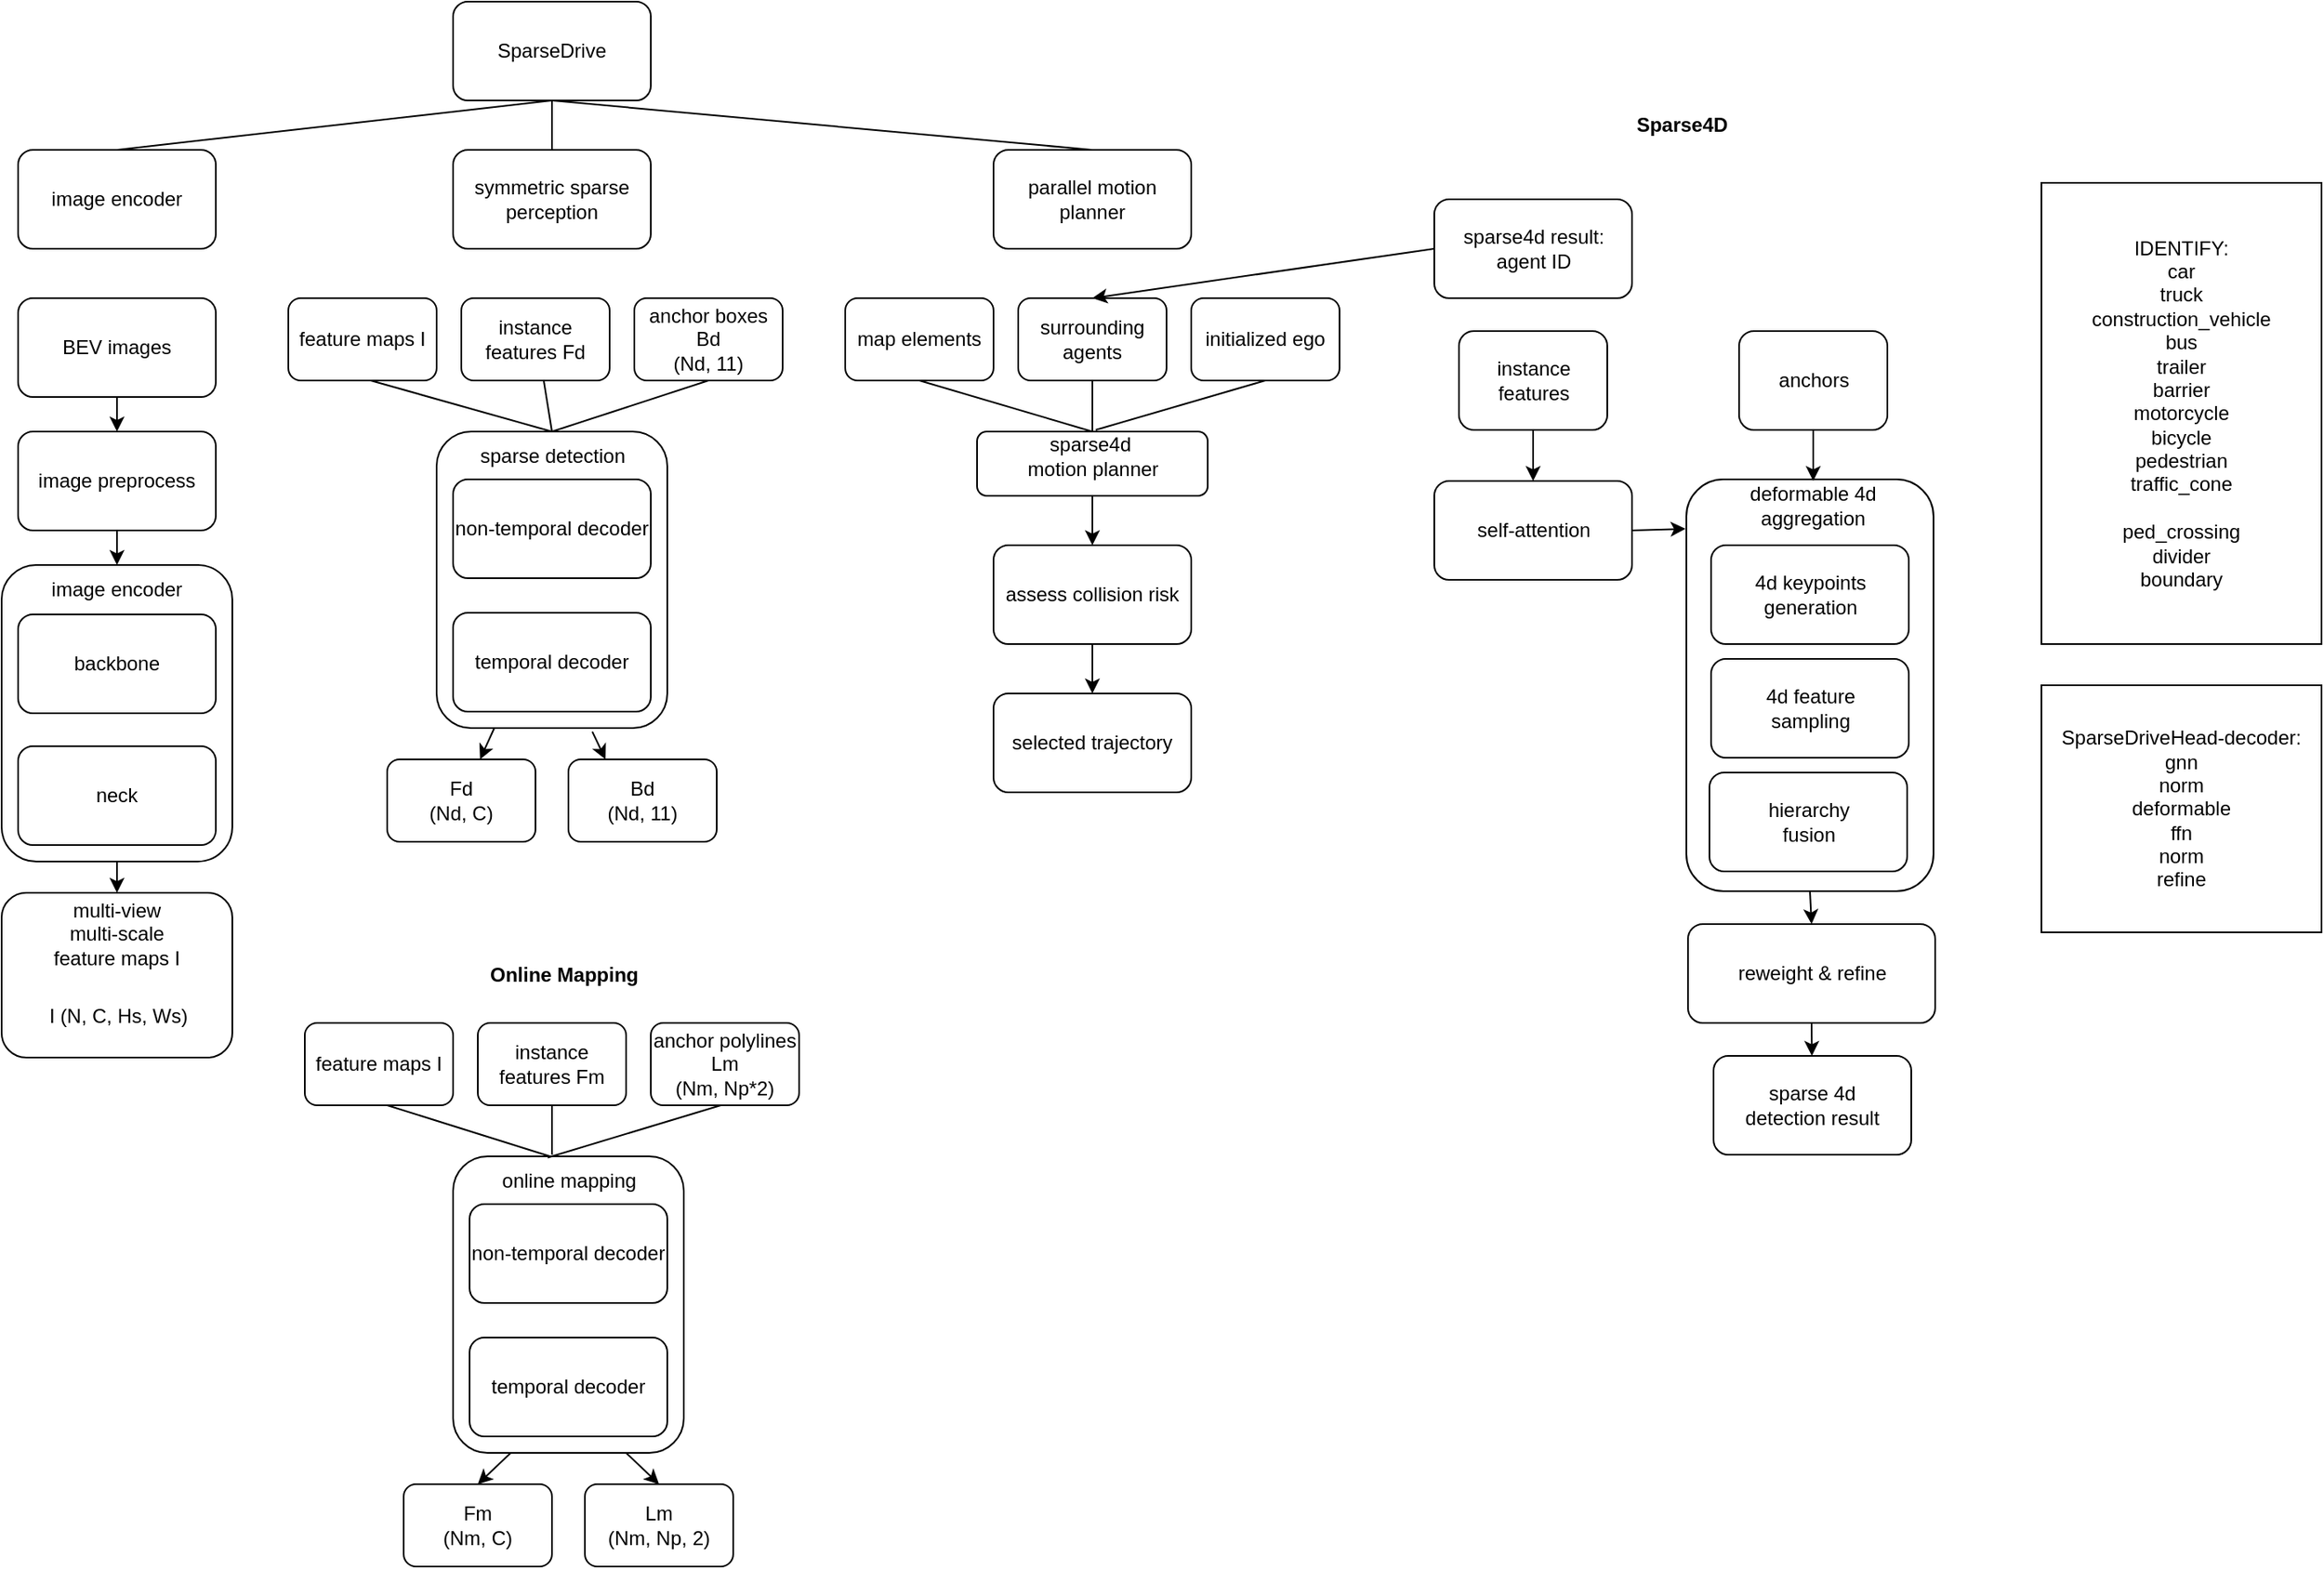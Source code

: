 <mxfile version="24.7.15">
  <diagram name="第 1 页" id="YOAP40VyK5vfWviQJd3N">
    <mxGraphModel dx="998" dy="536" grid="1" gridSize="10" guides="1" tooltips="1" connect="1" arrows="1" fold="1" page="1" pageScale="1" pageWidth="827" pageHeight="1169" math="0" shadow="0">
      <root>
        <mxCell id="0" />
        <mxCell id="1" parent="0" />
        <mxCell id="MdxfO4Nw2_HGN67nGP4e-7" value="" style="rounded=1;whiteSpace=wrap;html=1;" parent="1" vertex="1">
          <mxGeometry x="66" y="362" width="140" height="180" as="geometry" />
        </mxCell>
        <mxCell id="MdxfO4Nw2_HGN67nGP4e-1" value="image encoder" style="rounded=1;whiteSpace=wrap;html=1;" parent="1" vertex="1">
          <mxGeometry x="76" y="110" width="120" height="60" as="geometry" />
        </mxCell>
        <mxCell id="MdxfO4Nw2_HGN67nGP4e-2" value="SparseDrive" style="rounded=1;whiteSpace=wrap;html=1;" parent="1" vertex="1">
          <mxGeometry x="340" y="20" width="120" height="60" as="geometry" />
        </mxCell>
        <mxCell id="MdxfO4Nw2_HGN67nGP4e-3" value="symmetric sparse perception" style="rounded=1;whiteSpace=wrap;html=1;" parent="1" vertex="1">
          <mxGeometry x="340" y="110" width="120" height="60" as="geometry" />
        </mxCell>
        <mxCell id="MdxfO4Nw2_HGN67nGP4e-4" value="parallel motion planner" style="rounded=1;whiteSpace=wrap;html=1;" parent="1" vertex="1">
          <mxGeometry x="668" y="110" width="120" height="60" as="geometry" />
        </mxCell>
        <mxCell id="MdxfO4Nw2_HGN67nGP4e-5" value="backbone" style="rounded=1;whiteSpace=wrap;html=1;" parent="1" vertex="1">
          <mxGeometry x="76" y="392" width="120" height="60" as="geometry" />
        </mxCell>
        <mxCell id="MdxfO4Nw2_HGN67nGP4e-6" value="neck" style="rounded=1;whiteSpace=wrap;html=1;" parent="1" vertex="1">
          <mxGeometry x="76" y="472" width="120" height="60" as="geometry" />
        </mxCell>
        <mxCell id="MdxfO4Nw2_HGN67nGP4e-8" value="image encoder" style="text;html=1;align=center;verticalAlign=middle;whiteSpace=wrap;rounded=0;" parent="1" vertex="1">
          <mxGeometry x="91" y="362" width="90" height="30" as="geometry" />
        </mxCell>
        <mxCell id="MdxfO4Nw2_HGN67nGP4e-9" value="BEV images" style="rounded=1;whiteSpace=wrap;html=1;" parent="1" vertex="1">
          <mxGeometry x="76" y="200" width="120" height="60" as="geometry" />
        </mxCell>
        <mxCell id="MdxfO4Nw2_HGN67nGP4e-10" value="" style="rounded=1;whiteSpace=wrap;html=1;" parent="1" vertex="1">
          <mxGeometry x="66" y="561" width="140" height="100" as="geometry" />
        </mxCell>
        <mxCell id="MdxfO4Nw2_HGN67nGP4e-11" value="multi-view&lt;div&gt;multi-scale&lt;/div&gt;&lt;div&gt;feature maps I&lt;/div&gt;" style="text;html=1;align=center;verticalAlign=middle;whiteSpace=wrap;rounded=0;" parent="1" vertex="1">
          <mxGeometry x="96" y="571" width="80" height="30" as="geometry" />
        </mxCell>
        <mxCell id="MdxfO4Nw2_HGN67nGP4e-13" value="I (N, C, Hs, Ws)" style="text;html=1;align=center;verticalAlign=middle;whiteSpace=wrap;rounded=0;" parent="1" vertex="1">
          <mxGeometry x="92" y="621" width="90" height="30" as="geometry" />
        </mxCell>
        <mxCell id="MdxfO4Nw2_HGN67nGP4e-15" value="" style="rounded=1;whiteSpace=wrap;html=1;" parent="1" vertex="1">
          <mxGeometry x="330" y="281" width="140" height="180" as="geometry" />
        </mxCell>
        <mxCell id="MdxfO4Nw2_HGN67nGP4e-16" value="sparse detection" style="text;html=1;align=center;verticalAlign=middle;whiteSpace=wrap;rounded=0;" parent="1" vertex="1">
          <mxGeometry x="347.5" y="281" width="105" height="30" as="geometry" />
        </mxCell>
        <mxCell id="MdxfO4Nw2_HGN67nGP4e-17" value="&lt;div&gt;Fd&lt;/div&gt;&lt;div&gt;(Nd, C)&lt;/div&gt;" style="rounded=1;whiteSpace=wrap;html=1;" parent="1" vertex="1">
          <mxGeometry x="300" y="480" width="90" height="50" as="geometry" />
        </mxCell>
        <mxCell id="MdxfO4Nw2_HGN67nGP4e-18" value="&lt;div&gt;Bd&lt;/div&gt;&lt;div&gt;(Nd, 11)&lt;/div&gt;" style="rounded=1;whiteSpace=wrap;html=1;" parent="1" vertex="1">
          <mxGeometry x="410" y="480" width="90" height="50" as="geometry" />
        </mxCell>
        <mxCell id="MdxfO4Nw2_HGN67nGP4e-19" value="" style="rounded=1;whiteSpace=wrap;html=1;" parent="1" vertex="1">
          <mxGeometry x="658" y="281" width="140" height="39" as="geometry" />
        </mxCell>
        <mxCell id="MdxfO4Nw2_HGN67nGP4e-20" value="sparse4d&amp;nbsp;&lt;div&gt;motion planner&lt;/div&gt;" style="text;html=1;align=center;verticalAlign=middle;whiteSpace=wrap;rounded=0;" parent="1" vertex="1">
          <mxGeometry x="675.5" y="281" width="105" height="30" as="geometry" />
        </mxCell>
        <mxCell id="MdxfO4Nw2_HGN67nGP4e-21" value="map elements" style="rounded=1;whiteSpace=wrap;html=1;" parent="1" vertex="1">
          <mxGeometry x="578" y="200" width="90" height="50" as="geometry" />
        </mxCell>
        <mxCell id="MdxfO4Nw2_HGN67nGP4e-22" value="surrounding agents" style="rounded=1;whiteSpace=wrap;html=1;" parent="1" vertex="1">
          <mxGeometry x="683" y="200" width="90" height="50" as="geometry" />
        </mxCell>
        <mxCell id="MdxfO4Nw2_HGN67nGP4e-23" value="initialized ego" style="rounded=1;whiteSpace=wrap;html=1;" parent="1" vertex="1">
          <mxGeometry x="788" y="200" width="90" height="50" as="geometry" />
        </mxCell>
        <mxCell id="MdxfO4Nw2_HGN67nGP4e-24" value="assess collision risk" style="rounded=1;whiteSpace=wrap;html=1;" parent="1" vertex="1">
          <mxGeometry x="668" y="350" width="120" height="60" as="geometry" />
        </mxCell>
        <mxCell id="MdxfO4Nw2_HGN67nGP4e-25" value="feature maps I" style="rounded=1;whiteSpace=wrap;html=1;" parent="1" vertex="1">
          <mxGeometry x="240" y="200" width="90" height="50" as="geometry" />
        </mxCell>
        <mxCell id="MdxfO4Nw2_HGN67nGP4e-26" value="instance features Fd" style="rounded=1;whiteSpace=wrap;html=1;" parent="1" vertex="1">
          <mxGeometry x="345" y="200" width="90" height="50" as="geometry" />
        </mxCell>
        <mxCell id="MdxfO4Nw2_HGN67nGP4e-27" value="anchor boxes Bd&lt;div&gt;(Nd, 11)&lt;/div&gt;" style="rounded=1;whiteSpace=wrap;html=1;" parent="1" vertex="1">
          <mxGeometry x="450" y="200" width="90" height="50" as="geometry" />
        </mxCell>
        <mxCell id="MdxfO4Nw2_HGN67nGP4e-28" value="non-temporal decoder" style="rounded=1;whiteSpace=wrap;html=1;" parent="1" vertex="1">
          <mxGeometry x="340" y="310" width="120" height="60" as="geometry" />
        </mxCell>
        <mxCell id="MdxfO4Nw2_HGN67nGP4e-29" value="temporal decoder" style="rounded=1;whiteSpace=wrap;html=1;" parent="1" vertex="1">
          <mxGeometry x="340" y="391" width="120" height="60" as="geometry" />
        </mxCell>
        <mxCell id="MdxfO4Nw2_HGN67nGP4e-36" value="" style="rounded=1;whiteSpace=wrap;html=1;" parent="1" vertex="1">
          <mxGeometry x="340" y="721" width="140" height="180" as="geometry" />
        </mxCell>
        <mxCell id="MdxfO4Nw2_HGN67nGP4e-37" value="online mapping" style="text;html=1;align=center;verticalAlign=middle;whiteSpace=wrap;rounded=0;" parent="1" vertex="1">
          <mxGeometry x="357.5" y="721" width="105" height="30" as="geometry" />
        </mxCell>
        <mxCell id="MdxfO4Nw2_HGN67nGP4e-38" value="&lt;div&gt;Fm&lt;/div&gt;&lt;div&gt;(Nm, C)&lt;/div&gt;" style="rounded=1;whiteSpace=wrap;html=1;" parent="1" vertex="1">
          <mxGeometry x="310" y="920" width="90" height="50" as="geometry" />
        </mxCell>
        <mxCell id="MdxfO4Nw2_HGN67nGP4e-39" value="&lt;div&gt;Lm&lt;/div&gt;&lt;div&gt;(Nm, Np, 2)&lt;/div&gt;" style="rounded=1;whiteSpace=wrap;html=1;" parent="1" vertex="1">
          <mxGeometry x="420" y="920" width="90" height="50" as="geometry" />
        </mxCell>
        <mxCell id="MdxfO4Nw2_HGN67nGP4e-40" value="feature maps I" style="rounded=1;whiteSpace=wrap;html=1;" parent="1" vertex="1">
          <mxGeometry x="250" y="640" width="90" height="50" as="geometry" />
        </mxCell>
        <mxCell id="MdxfO4Nw2_HGN67nGP4e-41" value="instance features Fm" style="rounded=1;whiteSpace=wrap;html=1;" parent="1" vertex="1">
          <mxGeometry x="355" y="640" width="90" height="50" as="geometry" />
        </mxCell>
        <mxCell id="MdxfO4Nw2_HGN67nGP4e-42" value="anchor polylines Lm&lt;div&gt;(Nm, Np*2)&lt;/div&gt;" style="rounded=1;whiteSpace=wrap;html=1;" parent="1" vertex="1">
          <mxGeometry x="460" y="640" width="90" height="50" as="geometry" />
        </mxCell>
        <mxCell id="MdxfO4Nw2_HGN67nGP4e-43" value="non-temporal decoder" style="rounded=1;whiteSpace=wrap;html=1;" parent="1" vertex="1">
          <mxGeometry x="350" y="750" width="120" height="60" as="geometry" />
        </mxCell>
        <mxCell id="MdxfO4Nw2_HGN67nGP4e-44" value="temporal decoder" style="rounded=1;whiteSpace=wrap;html=1;" parent="1" vertex="1">
          <mxGeometry x="350" y="831" width="120" height="60" as="geometry" />
        </mxCell>
        <mxCell id="ALasrI6WZMe77TCxt2ad-2" value="&lt;div&gt;IDENTIFY:&lt;/div&gt;car&lt;div&gt;truck&lt;/div&gt;&lt;div&gt;construction_vehicle&lt;/div&gt;&lt;div&gt;bus&lt;/div&gt;&lt;div&gt;trailer&lt;/div&gt;&lt;div&gt;barrier&lt;/div&gt;&lt;div&gt;motorcycle&lt;/div&gt;&lt;div&gt;bicycle&lt;/div&gt;&lt;div&gt;pedestrian&lt;/div&gt;&lt;div&gt;traffic_cone&lt;/div&gt;&lt;div&gt;&lt;br&gt;&lt;/div&gt;&lt;div&gt;ped_crossing&lt;/div&gt;&lt;div&gt;divider&lt;/div&gt;&lt;div&gt;boundary&lt;/div&gt;" style="rounded=0;whiteSpace=wrap;html=1;" parent="1" vertex="1">
          <mxGeometry x="1304" y="130" width="170" height="280" as="geometry" />
        </mxCell>
        <mxCell id="ALasrI6WZMe77TCxt2ad-3" value="&lt;div&gt;SparseDriveHead-decoder:&lt;/div&gt;gnn&lt;div&gt;norm&lt;/div&gt;&lt;div&gt;deformable&lt;/div&gt;&lt;div&gt;ffn&lt;/div&gt;&lt;div&gt;norm&lt;/div&gt;&lt;div&gt;refine&lt;/div&gt;" style="rounded=0;whiteSpace=wrap;html=1;" parent="1" vertex="1">
          <mxGeometry x="1304" y="435" width="170" height="150" as="geometry" />
        </mxCell>
        <mxCell id="RejkoBYTytfAnYEw5EJz-2" value="" style="endArrow=none;html=1;rounded=0;exitX=0.5;exitY=0;exitDx=0;exitDy=0;" parent="1" source="MdxfO4Nw2_HGN67nGP4e-1" edge="1">
          <mxGeometry width="50" height="50" relative="1" as="geometry">
            <mxPoint x="350" y="130" as="sourcePoint" />
            <mxPoint x="400" y="80" as="targetPoint" />
          </mxGeometry>
        </mxCell>
        <mxCell id="RejkoBYTytfAnYEw5EJz-3" value="" style="endArrow=none;html=1;rounded=0;exitX=0.5;exitY=0;exitDx=0;exitDy=0;" parent="1" source="MdxfO4Nw2_HGN67nGP4e-3" edge="1">
          <mxGeometry width="50" height="50" relative="1" as="geometry">
            <mxPoint x="350" y="130" as="sourcePoint" />
            <mxPoint x="400" y="80" as="targetPoint" />
          </mxGeometry>
        </mxCell>
        <mxCell id="RejkoBYTytfAnYEw5EJz-4" value="" style="endArrow=none;html=1;rounded=0;exitX=0.5;exitY=0;exitDx=0;exitDy=0;" parent="1" source="MdxfO4Nw2_HGN67nGP4e-4" edge="1">
          <mxGeometry width="50" height="50" relative="1" as="geometry">
            <mxPoint x="350" y="130" as="sourcePoint" />
            <mxPoint x="400" y="80" as="targetPoint" />
          </mxGeometry>
        </mxCell>
        <mxCell id="RejkoBYTytfAnYEw5EJz-7" value="" style="endArrow=none;html=1;rounded=0;exitX=0.5;exitY=0;exitDx=0;exitDy=0;" parent="1" source="MdxfO4Nw2_HGN67nGP4e-16" edge="1">
          <mxGeometry width="50" height="50" relative="1" as="geometry">
            <mxPoint x="240" y="300" as="sourcePoint" />
            <mxPoint x="290" y="250" as="targetPoint" />
          </mxGeometry>
        </mxCell>
        <mxCell id="RejkoBYTytfAnYEw5EJz-8" value="" style="endArrow=none;html=1;rounded=0;exitX=0.5;exitY=0;exitDx=0;exitDy=0;" parent="1" source="MdxfO4Nw2_HGN67nGP4e-16" edge="1">
          <mxGeometry width="50" height="50" relative="1" as="geometry">
            <mxPoint x="345" y="300" as="sourcePoint" />
            <mxPoint x="395" y="250" as="targetPoint" />
          </mxGeometry>
        </mxCell>
        <mxCell id="RejkoBYTytfAnYEw5EJz-9" value="" style="endArrow=none;html=1;rounded=0;exitX=0.5;exitY=0;exitDx=0;exitDy=0;" parent="1" source="MdxfO4Nw2_HGN67nGP4e-16" edge="1">
          <mxGeometry width="50" height="50" relative="1" as="geometry">
            <mxPoint x="445" y="300" as="sourcePoint" />
            <mxPoint x="495" y="250" as="targetPoint" />
          </mxGeometry>
        </mxCell>
        <mxCell id="RejkoBYTytfAnYEw5EJz-10" value="" style="endArrow=classic;html=1;rounded=0;exitX=0.25;exitY=1;exitDx=0;exitDy=0;" parent="1" source="MdxfO4Nw2_HGN67nGP4e-15" target="MdxfO4Nw2_HGN67nGP4e-17" edge="1">
          <mxGeometry width="50" height="50" relative="1" as="geometry">
            <mxPoint x="480" y="620" as="sourcePoint" />
            <mxPoint x="530" y="570" as="targetPoint" />
          </mxGeometry>
        </mxCell>
        <mxCell id="RejkoBYTytfAnYEw5EJz-11" value="" style="endArrow=classic;html=1;rounded=0;exitX=0.675;exitY=1.012;exitDx=0;exitDy=0;exitPerimeter=0;entryX=0.25;entryY=0;entryDx=0;entryDy=0;" parent="1" source="MdxfO4Nw2_HGN67nGP4e-15" target="MdxfO4Nw2_HGN67nGP4e-18" edge="1">
          <mxGeometry width="50" height="50" relative="1" as="geometry">
            <mxPoint x="480" y="620" as="sourcePoint" />
            <mxPoint x="530" y="570" as="targetPoint" />
          </mxGeometry>
        </mxCell>
        <mxCell id="RejkoBYTytfAnYEw5EJz-12" value="" style="endArrow=none;html=1;rounded=0;exitX=0.394;exitY=0;exitDx=0;exitDy=0;exitPerimeter=0;" parent="1" source="MdxfO4Nw2_HGN67nGP4e-37" edge="1">
          <mxGeometry width="50" height="50" relative="1" as="geometry">
            <mxPoint x="390" y="719" as="sourcePoint" />
            <mxPoint x="300" y="690" as="targetPoint" />
          </mxGeometry>
        </mxCell>
        <mxCell id="RejkoBYTytfAnYEw5EJz-13" value="" style="endArrow=none;html=1;rounded=0;" parent="1" edge="1">
          <mxGeometry width="50" height="50" relative="1" as="geometry">
            <mxPoint x="400" y="720" as="sourcePoint" />
            <mxPoint x="400" y="690" as="targetPoint" />
          </mxGeometry>
        </mxCell>
        <mxCell id="RejkoBYTytfAnYEw5EJz-14" value="" style="endArrow=none;html=1;rounded=0;exitX=0.38;exitY=0.025;exitDx=0;exitDy=0;exitPerimeter=0;" parent="1" source="MdxfO4Nw2_HGN67nGP4e-37" edge="1">
          <mxGeometry width="50" height="50" relative="1" as="geometry">
            <mxPoint x="452.5" y="740" as="sourcePoint" />
            <mxPoint x="502.5" y="690" as="targetPoint" />
          </mxGeometry>
        </mxCell>
        <mxCell id="RejkoBYTytfAnYEw5EJz-15" value="" style="endArrow=classic;html=1;rounded=0;exitX=0.25;exitY=1;exitDx=0;exitDy=0;entryX=0.5;entryY=0;entryDx=0;entryDy=0;" parent="1" source="MdxfO4Nw2_HGN67nGP4e-36" target="MdxfO4Nw2_HGN67nGP4e-38" edge="1">
          <mxGeometry width="50" height="50" relative="1" as="geometry">
            <mxPoint x="480" y="840" as="sourcePoint" />
            <mxPoint x="530" y="790" as="targetPoint" />
          </mxGeometry>
        </mxCell>
        <mxCell id="RejkoBYTytfAnYEw5EJz-16" value="" style="endArrow=classic;html=1;rounded=0;exitX=0.75;exitY=1;exitDx=0;exitDy=0;entryX=0.5;entryY=0;entryDx=0;entryDy=0;" parent="1" source="MdxfO4Nw2_HGN67nGP4e-36" target="MdxfO4Nw2_HGN67nGP4e-39" edge="1">
          <mxGeometry width="50" height="50" relative="1" as="geometry">
            <mxPoint x="480" y="840" as="sourcePoint" />
            <mxPoint x="530" y="790" as="targetPoint" />
          </mxGeometry>
        </mxCell>
        <mxCell id="RejkoBYTytfAnYEw5EJz-17" value="" style="endArrow=classic;html=1;rounded=0;exitX=0.5;exitY=1;exitDx=0;exitDy=0;entryX=0.5;entryY=0;entryDx=0;entryDy=0;" parent="1" source="MdxfO4Nw2_HGN67nGP4e-7" target="MdxfO4Nw2_HGN67nGP4e-10" edge="1">
          <mxGeometry width="50" height="50" relative="1" as="geometry">
            <mxPoint x="300" y="551" as="sourcePoint" />
            <mxPoint x="350" y="501" as="targetPoint" />
          </mxGeometry>
        </mxCell>
        <mxCell id="RejkoBYTytfAnYEw5EJz-19" value="" style="endArrow=none;html=1;rounded=0;entryX=0.5;entryY=1;entryDx=0;entryDy=0;exitX=0.5;exitY=0;exitDx=0;exitDy=0;" parent="1" source="MdxfO4Nw2_HGN67nGP4e-20" target="MdxfO4Nw2_HGN67nGP4e-21" edge="1">
          <mxGeometry width="50" height="50" relative="1" as="geometry">
            <mxPoint x="510" y="360" as="sourcePoint" />
            <mxPoint x="560" y="310" as="targetPoint" />
          </mxGeometry>
        </mxCell>
        <mxCell id="RejkoBYTytfAnYEw5EJz-20" value="" style="endArrow=none;html=1;rounded=0;entryX=0.5;entryY=1;entryDx=0;entryDy=0;exitX=0.5;exitY=0;exitDx=0;exitDy=0;" parent="1" source="MdxfO4Nw2_HGN67nGP4e-20" target="MdxfO4Nw2_HGN67nGP4e-22" edge="1">
          <mxGeometry width="50" height="50" relative="1" as="geometry">
            <mxPoint x="510" y="360" as="sourcePoint" />
            <mxPoint x="560" y="310" as="targetPoint" />
          </mxGeometry>
        </mxCell>
        <mxCell id="RejkoBYTytfAnYEw5EJz-21" value="" style="endArrow=none;html=1;rounded=0;entryX=0.5;entryY=1;entryDx=0;entryDy=0;" parent="1" target="MdxfO4Nw2_HGN67nGP4e-23" edge="1">
          <mxGeometry width="50" height="50" relative="1" as="geometry">
            <mxPoint x="730" y="280" as="sourcePoint" />
            <mxPoint x="560" y="310" as="targetPoint" />
          </mxGeometry>
        </mxCell>
        <mxCell id="RejkoBYTytfAnYEw5EJz-22" value="" style="endArrow=classic;html=1;rounded=0;exitX=0.5;exitY=1;exitDx=0;exitDy=0;entryX=0.5;entryY=0;entryDx=0;entryDy=0;" parent="1" source="MdxfO4Nw2_HGN67nGP4e-19" target="MdxfO4Nw2_HGN67nGP4e-24" edge="1">
          <mxGeometry width="50" height="50" relative="1" as="geometry">
            <mxPoint x="510" y="360" as="sourcePoint" />
            <mxPoint x="560" y="310" as="targetPoint" />
          </mxGeometry>
        </mxCell>
        <mxCell id="RejkoBYTytfAnYEw5EJz-23" value="image preprocess" style="rounded=1;whiteSpace=wrap;html=1;" parent="1" vertex="1">
          <mxGeometry x="76" y="281" width="120" height="60" as="geometry" />
        </mxCell>
        <mxCell id="RejkoBYTytfAnYEw5EJz-24" value="" style="endArrow=classic;html=1;rounded=0;exitX=0.5;exitY=1;exitDx=0;exitDy=0;entryX=0.5;entryY=0;entryDx=0;entryDy=0;" parent="1" source="MdxfO4Nw2_HGN67nGP4e-9" target="RejkoBYTytfAnYEw5EJz-23" edge="1">
          <mxGeometry width="50" height="50" relative="1" as="geometry">
            <mxPoint x="480" y="460" as="sourcePoint" />
            <mxPoint x="530" y="410" as="targetPoint" />
          </mxGeometry>
        </mxCell>
        <mxCell id="RejkoBYTytfAnYEw5EJz-25" value="" style="endArrow=classic;html=1;rounded=0;exitX=0.5;exitY=1;exitDx=0;exitDy=0;entryX=0.5;entryY=0;entryDx=0;entryDy=0;" parent="1" source="RejkoBYTytfAnYEw5EJz-23" target="MdxfO4Nw2_HGN67nGP4e-8" edge="1">
          <mxGeometry width="50" height="50" relative="1" as="geometry">
            <mxPoint x="470" y="460" as="sourcePoint" />
            <mxPoint x="520" y="410" as="targetPoint" />
          </mxGeometry>
        </mxCell>
        <mxCell id="RejkoBYTytfAnYEw5EJz-26" value="instance features" style="rounded=1;whiteSpace=wrap;html=1;" parent="1" vertex="1">
          <mxGeometry x="950.5" y="220" width="90" height="60" as="geometry" />
        </mxCell>
        <mxCell id="RejkoBYTytfAnYEw5EJz-27" value="anchors" style="rounded=1;whiteSpace=wrap;html=1;" parent="1" vertex="1">
          <mxGeometry x="1120.5" y="220" width="90" height="60" as="geometry" />
        </mxCell>
        <mxCell id="RejkoBYTytfAnYEw5EJz-28" value="self-attention" style="rounded=1;whiteSpace=wrap;html=1;" parent="1" vertex="1">
          <mxGeometry x="935.5" y="311" width="120" height="60" as="geometry" />
        </mxCell>
        <mxCell id="RejkoBYTytfAnYEw5EJz-29" value="" style="rounded=1;whiteSpace=wrap;html=1;" parent="1" vertex="1">
          <mxGeometry x="1088.5" y="310" width="150" height="250" as="geometry" />
        </mxCell>
        <mxCell id="RejkoBYTytfAnYEw5EJz-30" value="deformable 4d aggregation" style="text;html=1;align=center;verticalAlign=middle;whiteSpace=wrap;rounded=0;" parent="1" vertex="1">
          <mxGeometry x="1124" y="311" width="83" height="30" as="geometry" />
        </mxCell>
        <mxCell id="RejkoBYTytfAnYEw5EJz-31" value="4d keypoints generation" style="rounded=1;whiteSpace=wrap;html=1;" parent="1" vertex="1">
          <mxGeometry x="1103.5" y="350" width="120" height="60" as="geometry" />
        </mxCell>
        <mxCell id="RejkoBYTytfAnYEw5EJz-32" value="4d feature&lt;br&gt;sampling" style="rounded=1;whiteSpace=wrap;html=1;" parent="1" vertex="1">
          <mxGeometry x="1103.5" y="419" width="120" height="60" as="geometry" />
        </mxCell>
        <mxCell id="RejkoBYTytfAnYEw5EJz-33" value="hierarchy&lt;div&gt;fusion&lt;/div&gt;" style="rounded=1;whiteSpace=wrap;html=1;" parent="1" vertex="1">
          <mxGeometry x="1102.5" y="488" width="120" height="60" as="geometry" />
        </mxCell>
        <mxCell id="RejkoBYTytfAnYEw5EJz-34" value="" style="endArrow=classic;html=1;rounded=0;exitX=0.5;exitY=1;exitDx=0;exitDy=0;entryX=0.5;entryY=0;entryDx=0;entryDy=0;" parent="1" source="RejkoBYTytfAnYEw5EJz-26" target="RejkoBYTytfAnYEw5EJz-28" edge="1">
          <mxGeometry width="50" height="50" relative="1" as="geometry">
            <mxPoint x="800.5" y="500" as="sourcePoint" />
            <mxPoint x="850.5" y="450" as="targetPoint" />
          </mxGeometry>
        </mxCell>
        <mxCell id="RejkoBYTytfAnYEw5EJz-35" value="" style="endArrow=classic;html=1;rounded=0;exitX=1;exitY=0.5;exitDx=0;exitDy=0;" parent="1" source="RejkoBYTytfAnYEw5EJz-28" edge="1">
          <mxGeometry width="50" height="50" relative="1" as="geometry">
            <mxPoint x="1050.5" y="350" as="sourcePoint" />
            <mxPoint x="1088" y="340" as="targetPoint" />
          </mxGeometry>
        </mxCell>
        <mxCell id="RejkoBYTytfAnYEw5EJz-36" value="" style="endArrow=classic;html=1;rounded=0;exitX=0.5;exitY=1;exitDx=0;exitDy=0;entryX=0.5;entryY=0;entryDx=0;entryDy=0;" parent="1" source="RejkoBYTytfAnYEw5EJz-27" target="RejkoBYTytfAnYEw5EJz-30" edge="1">
          <mxGeometry width="50" height="50" relative="1" as="geometry">
            <mxPoint x="800.5" y="500" as="sourcePoint" />
            <mxPoint x="850.5" y="450" as="targetPoint" />
          </mxGeometry>
        </mxCell>
        <mxCell id="RejkoBYTytfAnYEw5EJz-37" value="reweight &amp;amp; refine" style="rounded=1;whiteSpace=wrap;html=1;" parent="1" vertex="1">
          <mxGeometry x="1089.5" y="580" width="150" height="60" as="geometry" />
        </mxCell>
        <mxCell id="RejkoBYTytfAnYEw5EJz-38" value="" style="endArrow=classic;html=1;rounded=0;exitX=0.5;exitY=1;exitDx=0;exitDy=0;entryX=0.5;entryY=0;entryDx=0;entryDy=0;" parent="1" source="RejkoBYTytfAnYEw5EJz-29" target="RejkoBYTytfAnYEw5EJz-37" edge="1">
          <mxGeometry width="50" height="50" relative="1" as="geometry">
            <mxPoint x="800.5" y="390" as="sourcePoint" />
            <mxPoint x="850.5" y="340" as="targetPoint" />
          </mxGeometry>
        </mxCell>
        <mxCell id="RejkoBYTytfAnYEw5EJz-39" value="sparse 4d&lt;div&gt;detection result&lt;/div&gt;" style="rounded=1;whiteSpace=wrap;html=1;" parent="1" vertex="1">
          <mxGeometry x="1105" y="660" width="120" height="60" as="geometry" />
        </mxCell>
        <mxCell id="RejkoBYTytfAnYEw5EJz-40" value="" style="endArrow=classic;html=1;rounded=0;exitX=0.5;exitY=1;exitDx=0;exitDy=0;" parent="1" source="RejkoBYTytfAnYEw5EJz-37" target="RejkoBYTytfAnYEw5EJz-39" edge="1">
          <mxGeometry width="50" height="50" relative="1" as="geometry">
            <mxPoint x="1160" y="640" as="sourcePoint" />
            <mxPoint x="1210" y="590" as="targetPoint" />
          </mxGeometry>
        </mxCell>
        <mxCell id="RejkoBYTytfAnYEw5EJz-41" value="sparse4d result:&lt;div&gt;agent ID&lt;/div&gt;" style="rounded=1;whiteSpace=wrap;html=1;" parent="1" vertex="1">
          <mxGeometry x="935.5" y="140" width="120" height="60" as="geometry" />
        </mxCell>
        <mxCell id="RejkoBYTytfAnYEw5EJz-43" value="" style="endArrow=classic;html=1;rounded=0;exitX=0;exitY=0.5;exitDx=0;exitDy=0;entryX=0.5;entryY=0;entryDx=0;entryDy=0;" parent="1" source="RejkoBYTytfAnYEw5EJz-41" target="MdxfO4Nw2_HGN67nGP4e-22" edge="1">
          <mxGeometry width="50" height="50" relative="1" as="geometry">
            <mxPoint x="940" y="400" as="sourcePoint" />
            <mxPoint x="990" y="350" as="targetPoint" />
          </mxGeometry>
        </mxCell>
        <mxCell id="D3aBGpgpoMeAoNPZuiEU-1" value="&lt;b&gt;Online Mapping&lt;/b&gt;" style="text;html=1;align=center;verticalAlign=middle;whiteSpace=wrap;rounded=0;" vertex="1" parent="1">
          <mxGeometry x="350" y="596" width="115" height="30" as="geometry" />
        </mxCell>
        <mxCell id="D3aBGpgpoMeAoNPZuiEU-2" value="selected trajectory" style="rounded=1;whiteSpace=wrap;html=1;" vertex="1" parent="1">
          <mxGeometry x="668" y="440" width="120" height="60" as="geometry" />
        </mxCell>
        <mxCell id="D3aBGpgpoMeAoNPZuiEU-3" value="" style="endArrow=classic;html=1;rounded=0;entryX=0.5;entryY=0;entryDx=0;entryDy=0;exitX=0.5;exitY=1;exitDx=0;exitDy=0;" edge="1" parent="1" source="MdxfO4Nw2_HGN67nGP4e-24" target="D3aBGpgpoMeAoNPZuiEU-2">
          <mxGeometry width="50" height="50" relative="1" as="geometry">
            <mxPoint x="730" y="410" as="sourcePoint" />
            <mxPoint x="780" y="360" as="targetPoint" />
          </mxGeometry>
        </mxCell>
        <mxCell id="D3aBGpgpoMeAoNPZuiEU-5" value="&lt;b&gt;Sparse4D&lt;/b&gt;" style="text;html=1;align=center;verticalAlign=middle;whiteSpace=wrap;rounded=0;" vertex="1" parent="1">
          <mxGeometry x="1056" y="80" width="60" height="30" as="geometry" />
        </mxCell>
      </root>
    </mxGraphModel>
  </diagram>
</mxfile>
